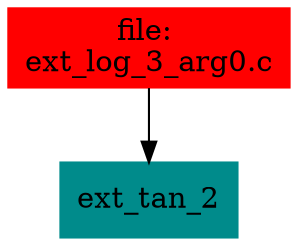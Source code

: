 digraph G {
node [shape=box]

0 [label="file: 
ext_log_3_arg0.c",color=red, style=filled]
1 [label="ext_tan_2",color=cyan4, style=filled]
0 -> 1


}

